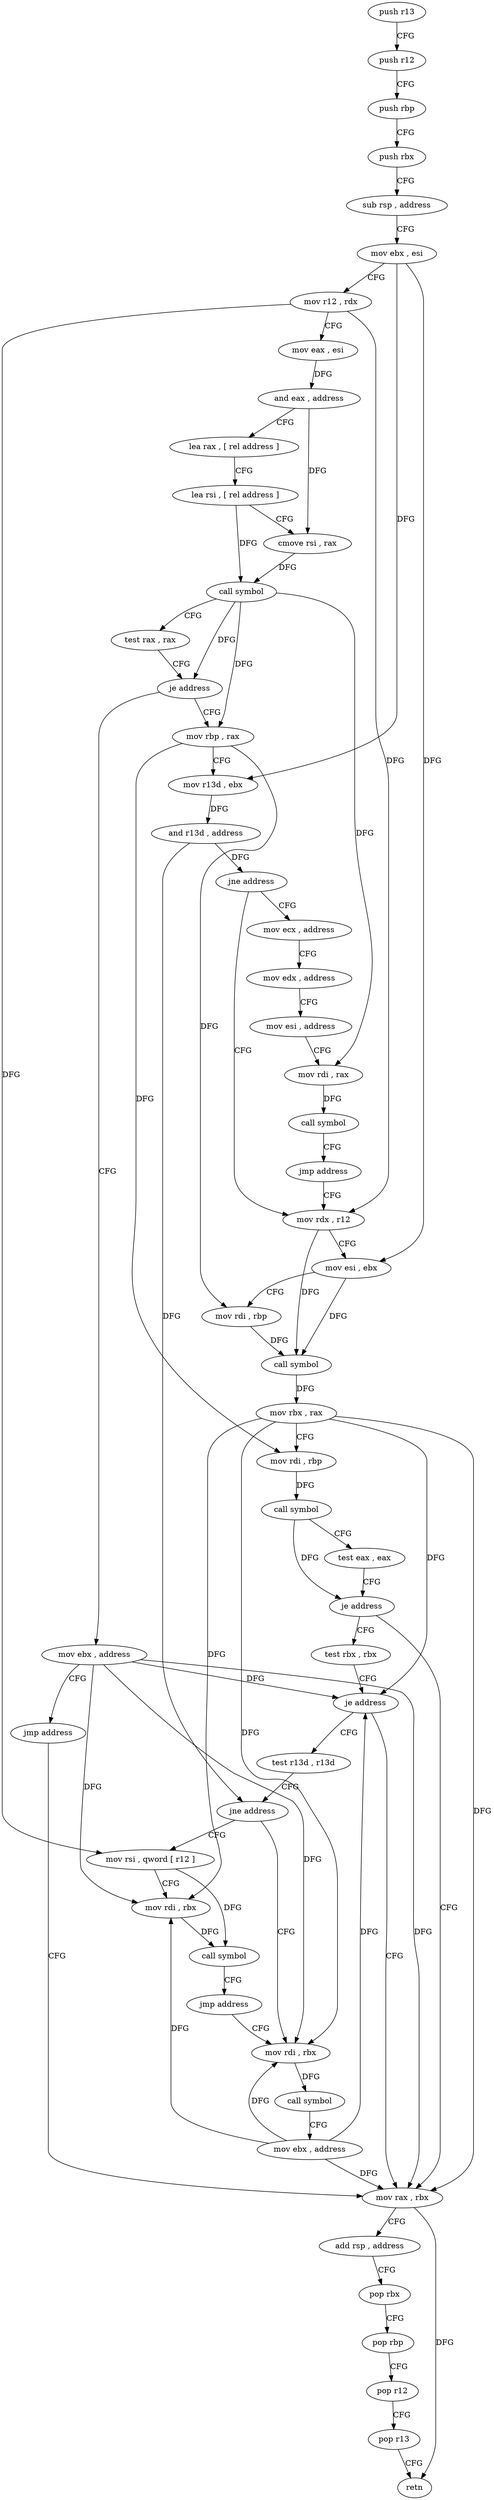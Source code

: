 digraph "func" {
"4229980" [label = "push r13" ]
"4229982" [label = "push r12" ]
"4229984" [label = "push rbp" ]
"4229985" [label = "push rbx" ]
"4229986" [label = "sub rsp , address" ]
"4229990" [label = "mov ebx , esi" ]
"4229992" [label = "mov r12 , rdx" ]
"4229995" [label = "mov eax , esi" ]
"4229997" [label = "and eax , address" ]
"4230000" [label = "lea rax , [ rel address ]" ]
"4230007" [label = "lea rsi , [ rel address ]" ]
"4230014" [label = "cmove rsi , rax" ]
"4230018" [label = "call symbol" ]
"4230023" [label = "test rax , rax" ]
"4230026" [label = "je address" ]
"4230144" [label = "mov ebx , address" ]
"4230028" [label = "mov rbp , rax" ]
"4230149" [label = "jmp address" ]
"4230091" [label = "mov rax , rbx" ]
"4230031" [label = "mov r13d , ebx" ]
"4230034" [label = "and r13d , address" ]
"4230038" [label = "jne address" ]
"4230105" [label = "mov ecx , address" ]
"4230040" [label = "mov rdx , r12" ]
"4230094" [label = "add rsp , address" ]
"4230098" [label = "pop rbx" ]
"4230099" [label = "pop rbp" ]
"4230100" [label = "pop r12" ]
"4230102" [label = "pop r13" ]
"4230104" [label = "retn" ]
"4230110" [label = "mov edx , address" ]
"4230115" [label = "mov esi , address" ]
"4230120" [label = "mov rdi , rax" ]
"4230123" [label = "call symbol" ]
"4230128" [label = "jmp address" ]
"4230043" [label = "mov esi , ebx" ]
"4230045" [label = "mov rdi , rbp" ]
"4230048" [label = "call symbol" ]
"4230053" [label = "mov rbx , rax" ]
"4230056" [label = "mov rdi , rbp" ]
"4230059" [label = "call symbol" ]
"4230064" [label = "test eax , eax" ]
"4230066" [label = "je address" ]
"4230068" [label = "test rbx , rbx" ]
"4230071" [label = "je address" ]
"4230073" [label = "test r13d , r13d" ]
"4230076" [label = "jne address" ]
"4230130" [label = "mov rsi , qword [ r12 ]" ]
"4230078" [label = "mov rdi , rbx" ]
"4230134" [label = "mov rdi , rbx" ]
"4230137" [label = "call symbol" ]
"4230142" [label = "jmp address" ]
"4230081" [label = "call symbol" ]
"4230086" [label = "mov ebx , address" ]
"4229980" -> "4229982" [ label = "CFG" ]
"4229982" -> "4229984" [ label = "CFG" ]
"4229984" -> "4229985" [ label = "CFG" ]
"4229985" -> "4229986" [ label = "CFG" ]
"4229986" -> "4229990" [ label = "CFG" ]
"4229990" -> "4229992" [ label = "CFG" ]
"4229990" -> "4230031" [ label = "DFG" ]
"4229990" -> "4230043" [ label = "DFG" ]
"4229992" -> "4229995" [ label = "CFG" ]
"4229992" -> "4230040" [ label = "DFG" ]
"4229992" -> "4230130" [ label = "DFG" ]
"4229995" -> "4229997" [ label = "DFG" ]
"4229997" -> "4230000" [ label = "CFG" ]
"4229997" -> "4230014" [ label = "DFG" ]
"4230000" -> "4230007" [ label = "CFG" ]
"4230007" -> "4230014" [ label = "CFG" ]
"4230007" -> "4230018" [ label = "DFG" ]
"4230014" -> "4230018" [ label = "DFG" ]
"4230018" -> "4230023" [ label = "CFG" ]
"4230018" -> "4230026" [ label = "DFG" ]
"4230018" -> "4230028" [ label = "DFG" ]
"4230018" -> "4230120" [ label = "DFG" ]
"4230023" -> "4230026" [ label = "CFG" ]
"4230026" -> "4230144" [ label = "CFG" ]
"4230026" -> "4230028" [ label = "CFG" ]
"4230144" -> "4230149" [ label = "CFG" ]
"4230144" -> "4230091" [ label = "DFG" ]
"4230144" -> "4230071" [ label = "DFG" ]
"4230144" -> "4230134" [ label = "DFG" ]
"4230144" -> "4230078" [ label = "DFG" ]
"4230028" -> "4230031" [ label = "CFG" ]
"4230028" -> "4230045" [ label = "DFG" ]
"4230028" -> "4230056" [ label = "DFG" ]
"4230149" -> "4230091" [ label = "CFG" ]
"4230091" -> "4230094" [ label = "CFG" ]
"4230091" -> "4230104" [ label = "DFG" ]
"4230031" -> "4230034" [ label = "DFG" ]
"4230034" -> "4230038" [ label = "DFG" ]
"4230034" -> "4230076" [ label = "DFG" ]
"4230038" -> "4230105" [ label = "CFG" ]
"4230038" -> "4230040" [ label = "CFG" ]
"4230105" -> "4230110" [ label = "CFG" ]
"4230040" -> "4230043" [ label = "CFG" ]
"4230040" -> "4230048" [ label = "DFG" ]
"4230094" -> "4230098" [ label = "CFG" ]
"4230098" -> "4230099" [ label = "CFG" ]
"4230099" -> "4230100" [ label = "CFG" ]
"4230100" -> "4230102" [ label = "CFG" ]
"4230102" -> "4230104" [ label = "CFG" ]
"4230110" -> "4230115" [ label = "CFG" ]
"4230115" -> "4230120" [ label = "CFG" ]
"4230120" -> "4230123" [ label = "DFG" ]
"4230123" -> "4230128" [ label = "CFG" ]
"4230128" -> "4230040" [ label = "CFG" ]
"4230043" -> "4230045" [ label = "CFG" ]
"4230043" -> "4230048" [ label = "DFG" ]
"4230045" -> "4230048" [ label = "DFG" ]
"4230048" -> "4230053" [ label = "DFG" ]
"4230053" -> "4230056" [ label = "CFG" ]
"4230053" -> "4230091" [ label = "DFG" ]
"4230053" -> "4230071" [ label = "DFG" ]
"4230053" -> "4230134" [ label = "DFG" ]
"4230053" -> "4230078" [ label = "DFG" ]
"4230056" -> "4230059" [ label = "DFG" ]
"4230059" -> "4230064" [ label = "CFG" ]
"4230059" -> "4230066" [ label = "DFG" ]
"4230064" -> "4230066" [ label = "CFG" ]
"4230066" -> "4230091" [ label = "CFG" ]
"4230066" -> "4230068" [ label = "CFG" ]
"4230068" -> "4230071" [ label = "CFG" ]
"4230071" -> "4230091" [ label = "CFG" ]
"4230071" -> "4230073" [ label = "CFG" ]
"4230073" -> "4230076" [ label = "CFG" ]
"4230076" -> "4230130" [ label = "CFG" ]
"4230076" -> "4230078" [ label = "CFG" ]
"4230130" -> "4230134" [ label = "CFG" ]
"4230130" -> "4230137" [ label = "DFG" ]
"4230078" -> "4230081" [ label = "DFG" ]
"4230134" -> "4230137" [ label = "DFG" ]
"4230137" -> "4230142" [ label = "CFG" ]
"4230142" -> "4230078" [ label = "CFG" ]
"4230081" -> "4230086" [ label = "CFG" ]
"4230086" -> "4230091" [ label = "DFG" ]
"4230086" -> "4230071" [ label = "DFG" ]
"4230086" -> "4230134" [ label = "DFG" ]
"4230086" -> "4230078" [ label = "DFG" ]
}
